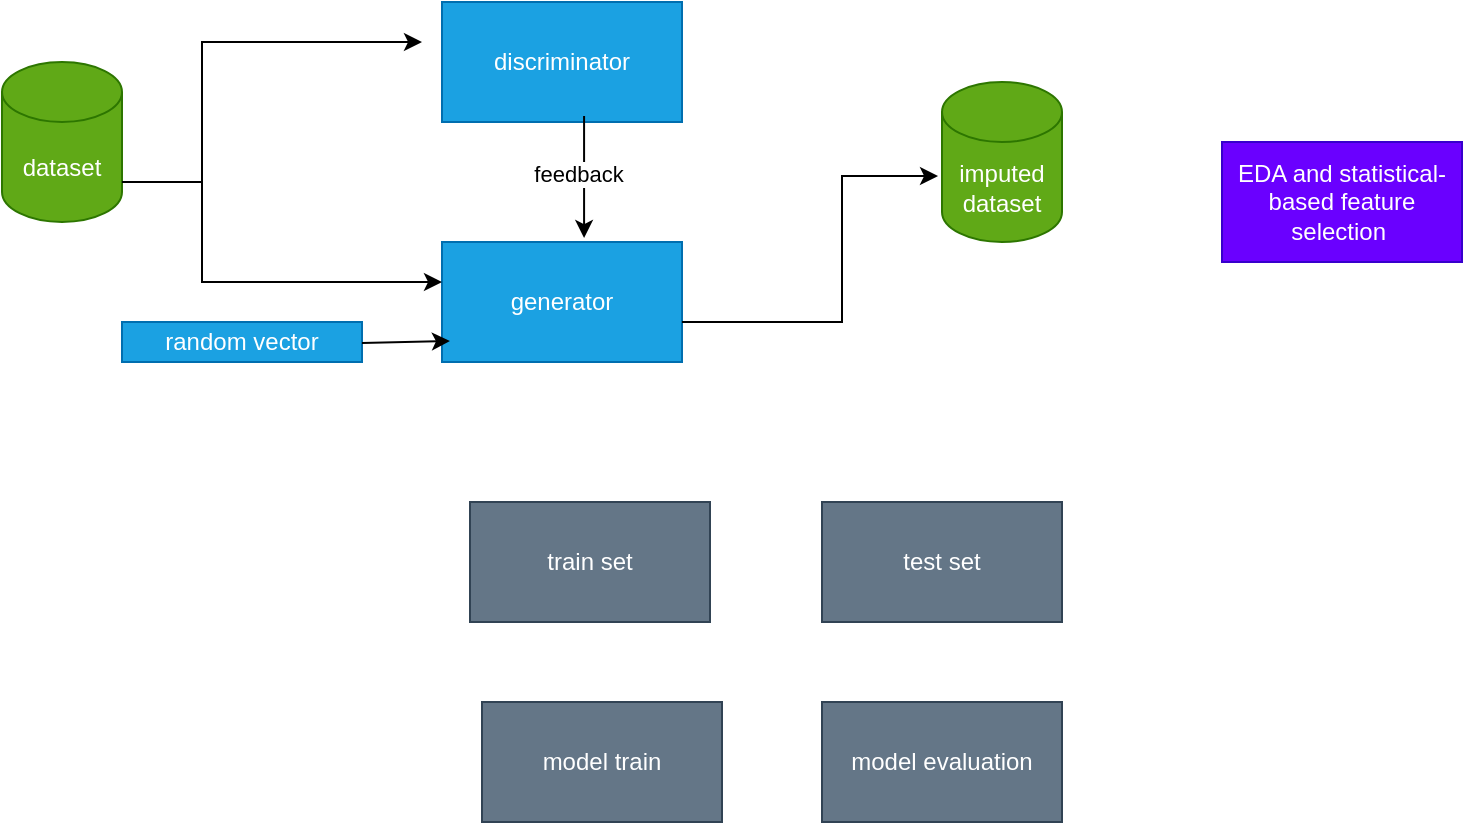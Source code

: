 <mxfile version="26.0.10">
  <diagram name="Page-1" id="jvBuB1lze5xDsDnsCJKq">
    <mxGraphModel dx="880" dy="426" grid="1" gridSize="10" guides="1" tooltips="1" connect="1" arrows="1" fold="1" page="1" pageScale="1" pageWidth="827" pageHeight="1169" math="0" shadow="0">
      <root>
        <mxCell id="0" />
        <mxCell id="1" parent="0" />
        <mxCell id="WdHeQMochMUsHgBH3z90-2" value="dataset" style="shape=cylinder3;whiteSpace=wrap;html=1;boundedLbl=1;backgroundOutline=1;size=15;fillColor=#60a917;fontColor=#ffffff;strokeColor=#2D7600;" vertex="1" parent="1">
          <mxGeometry x="60" y="170" width="60" height="80" as="geometry" />
        </mxCell>
        <mxCell id="WdHeQMochMUsHgBH3z90-3" value="generator" style="rounded=0;whiteSpace=wrap;html=1;fillColor=#1ba1e2;fontColor=#ffffff;strokeColor=#006EAF;" vertex="1" parent="1">
          <mxGeometry x="280" y="260" width="120" height="60" as="geometry" />
        </mxCell>
        <mxCell id="WdHeQMochMUsHgBH3z90-4" value="discriminator" style="rounded=0;whiteSpace=wrap;html=1;fillColor=#1ba1e2;fontColor=#ffffff;strokeColor=#006EAF;" vertex="1" parent="1">
          <mxGeometry x="280" y="140" width="120" height="60" as="geometry" />
        </mxCell>
        <mxCell id="WdHeQMochMUsHgBH3z90-5" value="random vector" style="rounded=0;whiteSpace=wrap;html=1;rotation=0;fillColor=#1ba1e2;fontColor=#ffffff;strokeColor=#006EAF;" vertex="1" parent="1">
          <mxGeometry x="120" y="300" width="120" height="20" as="geometry" />
        </mxCell>
        <mxCell id="WdHeQMochMUsHgBH3z90-6" value="imputed dataset" style="shape=cylinder3;whiteSpace=wrap;html=1;boundedLbl=1;backgroundOutline=1;size=15;fillColor=#60a917;fontColor=#ffffff;strokeColor=#2D7600;" vertex="1" parent="1">
          <mxGeometry x="530" y="180" width="60" height="80" as="geometry" />
        </mxCell>
        <mxCell id="WdHeQMochMUsHgBH3z90-7" value="" style="endArrow=classic;html=1;rounded=0;" edge="1" parent="1">
          <mxGeometry width="50" height="50" relative="1" as="geometry">
            <mxPoint x="160" y="200" as="sourcePoint" />
            <mxPoint x="270" y="160" as="targetPoint" />
            <Array as="points">
              <mxPoint x="160" y="160" />
            </Array>
          </mxGeometry>
        </mxCell>
        <mxCell id="WdHeQMochMUsHgBH3z90-8" value="" style="endArrow=classic;html=1;rounded=0;" edge="1" parent="1">
          <mxGeometry width="50" height="50" relative="1" as="geometry">
            <mxPoint x="160" y="200" as="sourcePoint" />
            <mxPoint x="280" y="280" as="targetPoint" />
            <Array as="points">
              <mxPoint x="160" y="280" />
              <mxPoint x="200" y="280" />
            </Array>
          </mxGeometry>
        </mxCell>
        <mxCell id="WdHeQMochMUsHgBH3z90-9" value="" style="endArrow=none;html=1;rounded=0;" edge="1" parent="1">
          <mxGeometry width="50" height="50" relative="1" as="geometry">
            <mxPoint x="120" y="230" as="sourcePoint" />
            <mxPoint x="160" y="230" as="targetPoint" />
            <Array as="points">
              <mxPoint x="140" y="230" />
            </Array>
          </mxGeometry>
        </mxCell>
        <mxCell id="WdHeQMochMUsHgBH3z90-10" value="" style="endArrow=classic;html=1;rounded=0;entryX=0.033;entryY=0.9;entryDx=0;entryDy=0;entryPerimeter=0;" edge="1" parent="1">
          <mxGeometry width="50" height="50" relative="1" as="geometry">
            <mxPoint x="240" y="310.5" as="sourcePoint" />
            <mxPoint x="283.96" y="309.5" as="targetPoint" />
          </mxGeometry>
        </mxCell>
        <mxCell id="WdHeQMochMUsHgBH3z90-11" value="" style="endArrow=classic;html=1;rounded=0;entryX=0.592;entryY=-0.033;entryDx=0;entryDy=0;entryPerimeter=0;exitX=0.592;exitY=0.95;exitDx=0;exitDy=0;exitPerimeter=0;" edge="1" parent="1" source="WdHeQMochMUsHgBH3z90-4" target="WdHeQMochMUsHgBH3z90-3">
          <mxGeometry width="50" height="50" relative="1" as="geometry">
            <mxPoint x="350" y="210" as="sourcePoint" />
            <mxPoint x="400" y="160" as="targetPoint" />
          </mxGeometry>
        </mxCell>
        <mxCell id="WdHeQMochMUsHgBH3z90-12" value="feedback" style="edgeLabel;html=1;align=center;verticalAlign=middle;resizable=0;points=[];" vertex="1" connectable="0" parent="WdHeQMochMUsHgBH3z90-11">
          <mxGeometry x="-0.05" y="-3" relative="1" as="geometry">
            <mxPoint as="offset" />
          </mxGeometry>
        </mxCell>
        <mxCell id="WdHeQMochMUsHgBH3z90-13" value="" style="endArrow=classic;html=1;rounded=0;entryX=-0.033;entryY=0.588;entryDx=0;entryDy=0;entryPerimeter=0;" edge="1" parent="1" target="WdHeQMochMUsHgBH3z90-6">
          <mxGeometry width="50" height="50" relative="1" as="geometry">
            <mxPoint x="400" y="300" as="sourcePoint" />
            <mxPoint x="480" y="240" as="targetPoint" />
            <Array as="points">
              <mxPoint x="480" y="300" />
              <mxPoint x="480" y="227" />
            </Array>
          </mxGeometry>
        </mxCell>
        <mxCell id="WdHeQMochMUsHgBH3z90-14" value="EDA and statistical-based feature selection&amp;nbsp;" style="rounded=0;whiteSpace=wrap;html=1;fillColor=#6a00ff;fontColor=#ffffff;strokeColor=#3700CC;" vertex="1" parent="1">
          <mxGeometry x="670" y="210" width="120" height="60" as="geometry" />
        </mxCell>
        <mxCell id="WdHeQMochMUsHgBH3z90-15" value="train set" style="rounded=0;whiteSpace=wrap;html=1;fillColor=#647687;fontColor=#ffffff;strokeColor=#314354;" vertex="1" parent="1">
          <mxGeometry x="294" y="390" width="120" height="60" as="geometry" />
        </mxCell>
        <mxCell id="WdHeQMochMUsHgBH3z90-16" value="test set" style="rounded=0;whiteSpace=wrap;html=1;fillColor=#647687;fontColor=#ffffff;strokeColor=#314354;" vertex="1" parent="1">
          <mxGeometry x="470" y="390" width="120" height="60" as="geometry" />
        </mxCell>
        <mxCell id="WdHeQMochMUsHgBH3z90-17" value="model train" style="rounded=0;whiteSpace=wrap;html=1;fillColor=#647687;fontColor=#ffffff;strokeColor=#314354;" vertex="1" parent="1">
          <mxGeometry x="300" y="490" width="120" height="60" as="geometry" />
        </mxCell>
        <mxCell id="WdHeQMochMUsHgBH3z90-18" value="model evaluation" style="rounded=0;whiteSpace=wrap;html=1;fillColor=#647687;fontColor=#ffffff;strokeColor=#314354;" vertex="1" parent="1">
          <mxGeometry x="470" y="490" width="120" height="60" as="geometry" />
        </mxCell>
      </root>
    </mxGraphModel>
  </diagram>
</mxfile>
